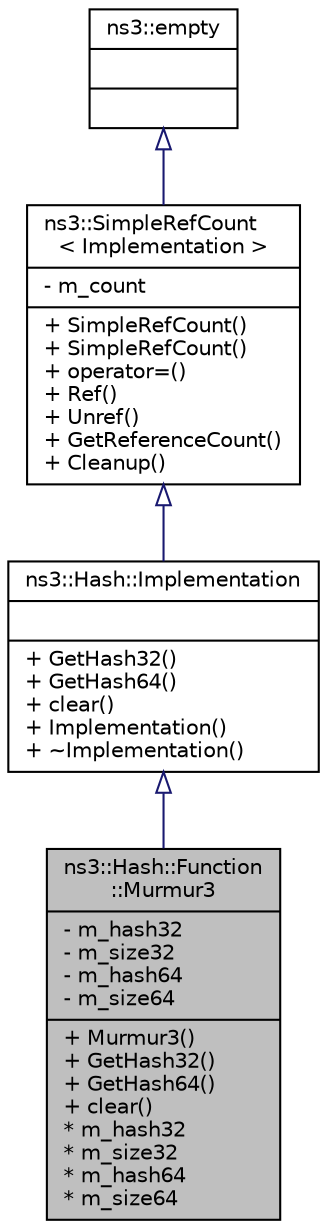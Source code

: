 digraph "ns3::Hash::Function::Murmur3"
{
  edge [fontname="Helvetica",fontsize="10",labelfontname="Helvetica",labelfontsize="10"];
  node [fontname="Helvetica",fontsize="10",shape=record];
  Node1 [label="{ns3::Hash::Function\l::Murmur3\n|- m_hash32\l- m_size32\l- m_hash64\l- m_size64\l|+ Murmur3()\l+ GetHash32()\l+ GetHash64()\l+ clear()\l* m_hash32\l* m_size32\l* m_hash64\l* m_size64\l}",height=0.2,width=0.4,color="black", fillcolor="grey75", style="filled", fontcolor="black"];
  Node2 -> Node1 [dir="back",color="midnightblue",fontsize="10",style="solid",arrowtail="onormal"];
  Node2 [label="{ns3::Hash::Implementation\n||+ GetHash32()\l+ GetHash64()\l+ clear()\l+ Implementation()\l+ ~Implementation()\l}",height=0.2,width=0.4,color="black", fillcolor="white", style="filled",URL="$df/d47/classns3_1_1Hash_1_1Implementation.html",tooltip="Hash function implementation base class. "];
  Node3 -> Node2 [dir="back",color="midnightblue",fontsize="10",style="solid",arrowtail="onormal"];
  Node3 [label="{ns3::SimpleRefCount\l\< Implementation \>\n|- m_count\l|+ SimpleRefCount()\l+ SimpleRefCount()\l+ operator=()\l+ Ref()\l+ Unref()\l+ GetReferenceCount()\l+ Cleanup()\l}",height=0.2,width=0.4,color="black", fillcolor="white", style="filled",URL="$da/da1/classns3_1_1SimpleRefCount.html"];
  Node4 -> Node3 [dir="back",color="midnightblue",fontsize="10",style="solid",arrowtail="onormal"];
  Node4 [label="{ns3::empty\n||}",height=0.2,width=0.4,color="black", fillcolor="white", style="filled",URL="$d9/d6a/classns3_1_1empty.html",tooltip="make Callback use a separate empty type "];
}
